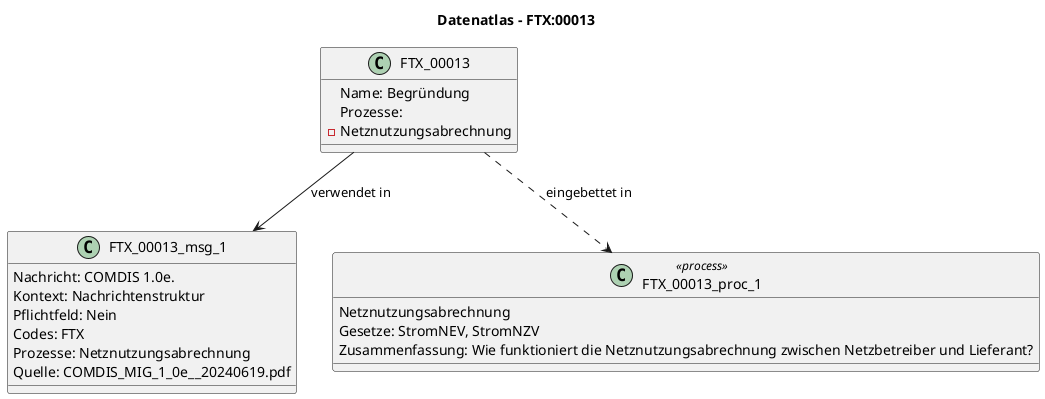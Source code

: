 @startuml
title Datenatlas – FTX:00013
class FTX_00013 {
  Name: Begründung
  Prozesse:
    - Netznutzungsabrechnung
}
class FTX_00013_msg_1 {
  Nachricht: COMDIS 1.0e.
  Kontext: Nachrichtenstruktur
  Pflichtfeld: Nein
  Codes: FTX
  Prozesse: Netznutzungsabrechnung
  Quelle: COMDIS_MIG_1_0e__20240619.pdf
}
FTX_00013 --> FTX_00013_msg_1 : verwendet in
class FTX_00013_proc_1 <<process>> {
  Netznutzungsabrechnung
  Gesetze: StromNEV, StromNZV
  Zusammenfassung: Wie funktioniert die Netznutzungsabrechnung zwischen Netzbetreiber und Lieferant?
}
FTX_00013 ..> FTX_00013_proc_1 : eingebettet in
@enduml